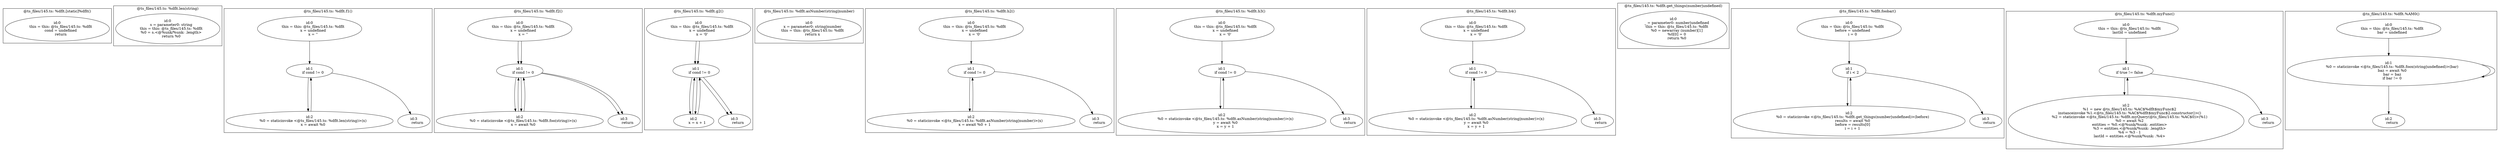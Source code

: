 digraph "145.ts" {
subgraph "cluster_@ts_files/145.ts: %dflt.[static]%dflt()" {
  label="@ts_files/145.ts: %dflt.[static]%dflt()";
  Node33740 [label="id:0
      this = this: @ts_files/145.ts: %dflt
      cond = undefined
      return"];
}
subgraph "cluster_@ts_files/145.ts: %dflt.len(string)" {
  label="@ts_files/145.ts: %dflt.len(string)";
  Node30610 [label="id:0
      s = parameter0: string
      this = this: @ts_files/145.ts: %dflt
      %0 = s.<@%unk/%unk: .length>
      return %0"];
}
subgraph "cluster_@ts_files/145.ts: %dflt.f1()" {
  label="@ts_files/145.ts: %dflt.f1()";
  Node22300 [label="id:0
      this = this: @ts_files/145.ts: %dflt
      x = undefined
      x = ''"];
  Node22301 [label="id:1
      if cond != 0"];
  Node22302 [label="id:2
      %0 = staticinvoke <@ts_files/145.ts: %dflt.len(string)>(x)
      x = await %0"];
  Node22303 [label="id:3
      return"];
  Node22300 -> Node22301;
  Node22301 -> Node22302;
  Node22301 -> Node22303;
  Node22302 -> Node22301;
}
subgraph "cluster_@ts_files/145.ts: %dflt.f2()" {
  label="@ts_files/145.ts: %dflt.f2()";
  Node22310 [label="id:0
      this = this: @ts_files/145.ts: %dflt
      x = undefined
      x = ''"];
  Node22311 [label="id:1
      if cond != 0"];
  Node22312 [label="id:2
      %0 = staticinvoke <@ts_files/145.ts: %dflt.len(string)>(x)
      x = await %0"];
  Node22313 [label="id:3
      return"];
  Node22310 -> Node22311;
  Node22311 -> Node22312;
  Node22311 -> Node22313;
  Node22312 -> Node22311;
}
subgraph "cluster_@ts_files/145.ts: %dflt.foo(string)" {
  label="@ts_files/145.ts: %dflt.foo(string)";
}
subgraph "cluster_@ts_files/145.ts: %dflt.g1()" {
  label="@ts_files/145.ts: %dflt.g1()";
  Node22310 [label="id:0
      this = this: @ts_files/145.ts: %dflt
      x = undefined
      x = ''"];
  Node22311 [label="id:1
      if cond != 0"];
  Node22312 [label="id:2
      %0 = staticinvoke <@ts_files/145.ts: %dflt.foo(string)>(x)
      x = await %0"];
  Node22313 [label="id:3
      return"];
  Node22310 -> Node22311;
  Node22311 -> Node22312;
  Node22311 -> Node22313;
  Node22312 -> Node22311;
}
subgraph "cluster_@ts_files/145.ts: %dflt.g2()" {
  label="@ts_files/145.ts: %dflt.g2()";
  Node22320 [label="id:0
      this = this: @ts_files/145.ts: %dflt
      x = undefined
      x = ''"];
  Node22321 [label="id:1
      if cond != 0"];
  Node22322 [label="id:2
      %0 = staticinvoke <@ts_files/145.ts: %dflt.foo(string)>(x)
      x = await %0"];
  Node22323 [label="id:3
      return"];
  Node22320 -> Node22321;
  Node22321 -> Node22322;
  Node22321 -> Node22323;
  Node22322 -> Node22321;
}
subgraph "cluster_@ts_files/145.ts: %dflt.asNumber(string|number)" {
  label="@ts_files/145.ts: %dflt.asNumber(string|number)";
  Node43440 [label="id:0
      x = parameter0: string|number
      this = this: @ts_files/145.ts: %dflt
      return x"];
}
subgraph "cluster_@ts_files/145.ts: %dflt.h1()" {
  label="@ts_files/145.ts: %dflt.h1()";
  Node22320 [label="id:0
      this = this: @ts_files/145.ts: %dflt
      x = undefined
      x = '0'"];
  Node22321 [label="id:1
      if cond != 0"];
  Node22322 [label="id:2
      x = x + 1"];
  Node22323 [label="id:3
      return"];
  Node22320 -> Node22321;
  Node22321 -> Node22322;
  Node22321 -> Node22323;
  Node22322 -> Node22321;
}
subgraph "cluster_@ts_files/145.ts: %dflt.h2()" {
  label="@ts_files/145.ts: %dflt.h2()";
  Node22330 [label="id:0
      this = this: @ts_files/145.ts: %dflt
      x = undefined
      x = '0'"];
  Node22331 [label="id:1
      if cond != 0"];
  Node22332 [label="id:2
      %0 = staticinvoke <@ts_files/145.ts: %dflt.asNumber(string|number)>(x)
      x = await %0 + 1"];
  Node22333 [label="id:3
      return"];
  Node22330 -> Node22331;
  Node22331 -> Node22332;
  Node22331 -> Node22333;
  Node22332 -> Node22331;
}
subgraph "cluster_@ts_files/145.ts: %dflt.h3()" {
  label="@ts_files/145.ts: %dflt.h3()";
  Node22340 [label="id:0
      this = this: @ts_files/145.ts: %dflt
      x = undefined
      x = '0'"];
  Node22341 [label="id:1
      if cond != 0"];
  Node22342 [label="id:2
      %0 = staticinvoke <@ts_files/145.ts: %dflt.asNumber(string|number)>(x)
      y = await %0
      x = y + 1"];
  Node22343 [label="id:3
      return"];
  Node22340 -> Node22341;
  Node22341 -> Node22342;
  Node22341 -> Node22343;
  Node22342 -> Node22341;
}
subgraph "cluster_@ts_files/145.ts: %dflt.h4()" {
  label="@ts_files/145.ts: %dflt.h4()";
  Node22350 [label="id:0
      this = this: @ts_files/145.ts: %dflt
      x = undefined
      x = '0'"];
  Node22351 [label="id:1
      if cond != 0"];
  Node22352 [label="id:2
      %0 = staticinvoke <@ts_files/145.ts: %dflt.asNumber(string|number)>(x)
      y = await %0
      x = y + 1"];
  Node22353 [label="id:3
      return"];
  Node22350 -> Node22351;
  Node22351 -> Node22352;
  Node22351 -> Node22353;
  Node22352 -> Node22351;
}
subgraph "cluster_@ts_files/145.ts: %dflt.get_things(number|undefined)" {
  label="@ts_files/145.ts: %dflt.get_things(number|undefined)";
  Node48660 [label="id:0
      _ = parameter0: number|undefined
      this = this: @ts_files/145.ts: %dflt
      %0 = newarray (number)[1]
      %0[0] = 0
      return %0"];
}
subgraph "cluster_@ts_files/145.ts: %dflt.foobar()" {
  label="@ts_files/145.ts: %dflt.foobar()";
  Node27120 [label="id:0
      this = this: @ts_files/145.ts: %dflt
      before = undefined
      i = 0"];
  Node27121 [label="id:1
      if i < 2"];
  Node27122 [label="id:2
      %0 = staticinvoke <@ts_files/145.ts: %dflt.get_things(number|undefined)>(before)
      results = await %0
      before = results[0]
      i = i + 1"];
  Node27123 [label="id:3
      return"];
  Node27120 -> Node27121;
  Node27121 -> Node27122;
  Node27121 -> Node27123;
  Node27122 -> Node27121;
}
subgraph "cluster_@ts_files/145.ts: %dflt.foox(string|undefined)" {
  label="@ts_files/145.ts: %dflt.foox(string|undefined)";
}
subgraph "cluster_@ts_files/145.ts: %dflt.myQuery(@ts_files/145.ts: %AC$0)" {
  label="@ts_files/145.ts: %dflt.myQuery(@ts_files/145.ts: %AC$0)";
}
subgraph "cluster_@ts_files/145.ts: %dflt.myFunc()" {
  label="@ts_files/145.ts: %dflt.myFunc()";
  Node27050 [label="id:0
      this = this: @ts_files/145.ts: %dflt
      lastId = undefined"];
  Node27051 [label="id:1
      if true != false"];
  Node27052 [label="id:2
      %1 = new @ts_files/145.ts: %AC$%dflt$myFunc$2
      instanceinvoke %1.<@ts_files/145.ts: %AC$%dflt$myFunc$2.constructor()>()
      %2 = staticinvoke <@ts_files/145.ts: %dflt.myQuery(@ts_files/145.ts: %AC$0)>(%1)
      %0 = await %2
      entities = %0.<@%unk/%unk: .entities>
      %3 = entities.<@%unk/%unk: .length>
      %4 = %3 - 1
      lastId = entities.<@%unk/%unk: .%4>"];
  Node27053 [label="id:3
      return"];
  Node27050 -> Node27051;
  Node27051 -> Node27052;
  Node27051 -> Node27053;
  Node27052 -> Node27051;
}
subgraph "cluster_@ts_files/145.ts: %dflt.%AM0()" {
  label="@ts_files/145.ts: %dflt.%AM0()";
  Node23060 [label="id:0
      this = this: @ts_files/145.ts: %dflt
      bar = undefined"];
  Node23061 [label="id:1
      %0 = staticinvoke <@ts_files/145.ts: %dflt.foox(string|undefined)>(bar)
      baz = await %0
      bar = baz
      if bar != 0"];
  Node23062 [label="id:2
      return"];
  Node23060 -> Node23061;
  Node23061 -> Node23061;
  Node23061 -> Node23062;
}
}

